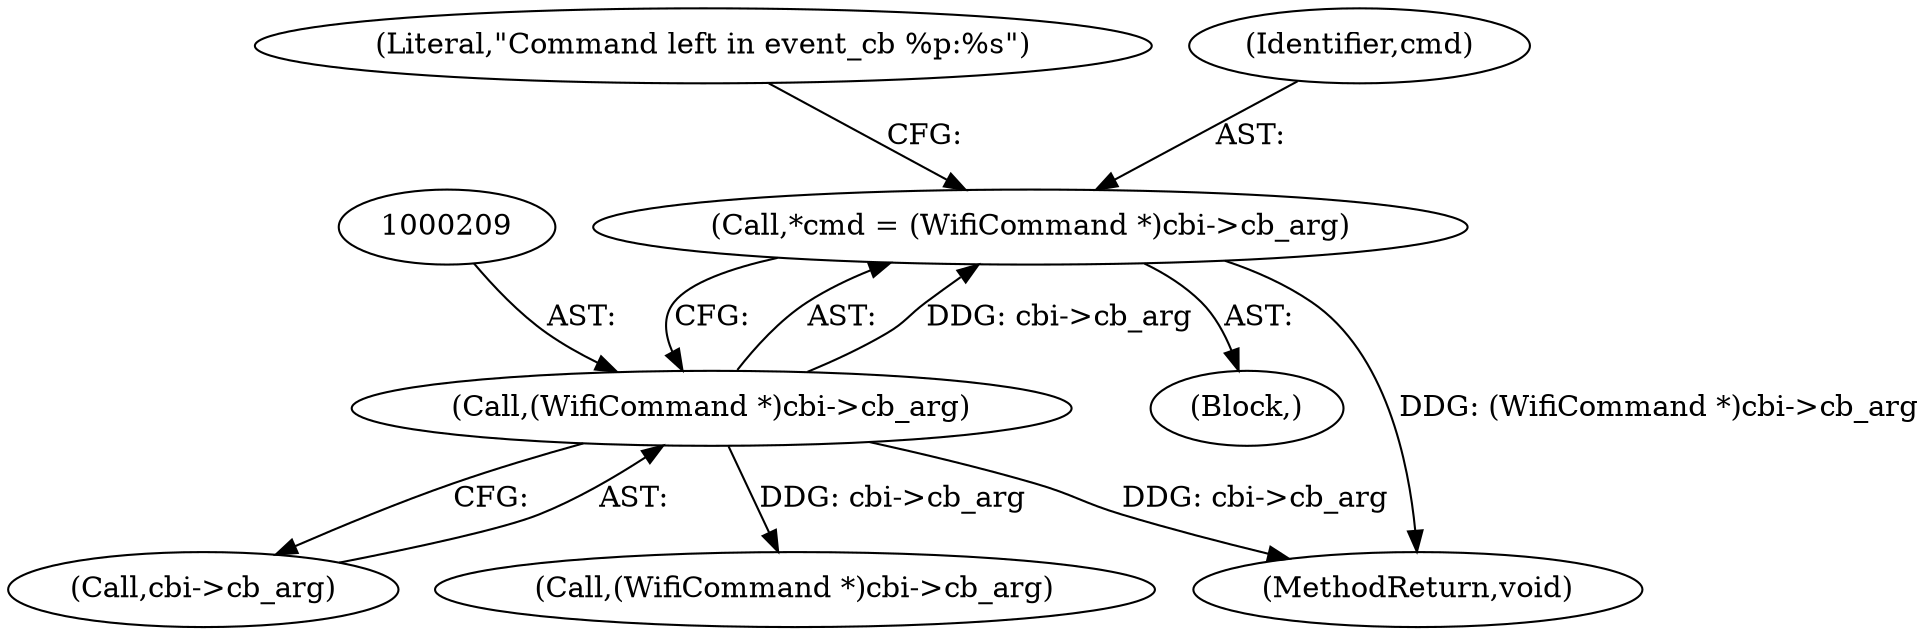 digraph "0_Android_2c5a4fac8bc8198f6a2635ede776f8de40a0c3e1@pointer" {
"1000206" [label="(Call,*cmd = (WifiCommand *)cbi->cb_arg)"];
"1000208" [label="(Call,(WifiCommand *)cbi->cb_arg)"];
"1000195" [label="(Block,)"];
"1000206" [label="(Call,*cmd = (WifiCommand *)cbi->cb_arg)"];
"1000214" [label="(Literal,\"Command left in event_cb %p:%s\")"];
"1000208" [label="(Call,(WifiCommand *)cbi->cb_arg)"];
"1000210" [label="(Call,cbi->cb_arg)"];
"1000310" [label="(Call,(WifiCommand *)cbi->cb_arg)"];
"1000325" [label="(MethodReturn,void)"];
"1000207" [label="(Identifier,cmd)"];
"1000206" -> "1000195"  [label="AST: "];
"1000206" -> "1000208"  [label="CFG: "];
"1000207" -> "1000206"  [label="AST: "];
"1000208" -> "1000206"  [label="AST: "];
"1000214" -> "1000206"  [label="CFG: "];
"1000206" -> "1000325"  [label="DDG: (WifiCommand *)cbi->cb_arg"];
"1000208" -> "1000206"  [label="DDG: cbi->cb_arg"];
"1000208" -> "1000210"  [label="CFG: "];
"1000209" -> "1000208"  [label="AST: "];
"1000210" -> "1000208"  [label="AST: "];
"1000208" -> "1000325"  [label="DDG: cbi->cb_arg"];
"1000208" -> "1000310"  [label="DDG: cbi->cb_arg"];
}
